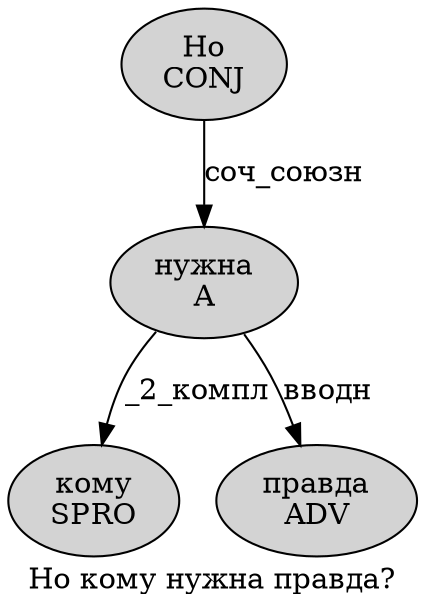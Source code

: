 digraph SENTENCE_3272 {
	graph [label="Но кому нужна правда?"]
	node [style=filled]
		0 [label="Но
CONJ" color="" fillcolor=lightgray penwidth=1 shape=ellipse]
		1 [label="кому
SPRO" color="" fillcolor=lightgray penwidth=1 shape=ellipse]
		2 [label="нужна
A" color="" fillcolor=lightgray penwidth=1 shape=ellipse]
		3 [label="правда
ADV" color="" fillcolor=lightgray penwidth=1 shape=ellipse]
			0 -> 2 [label="соч_союзн"]
			2 -> 1 [label="_2_компл"]
			2 -> 3 [label="вводн"]
}